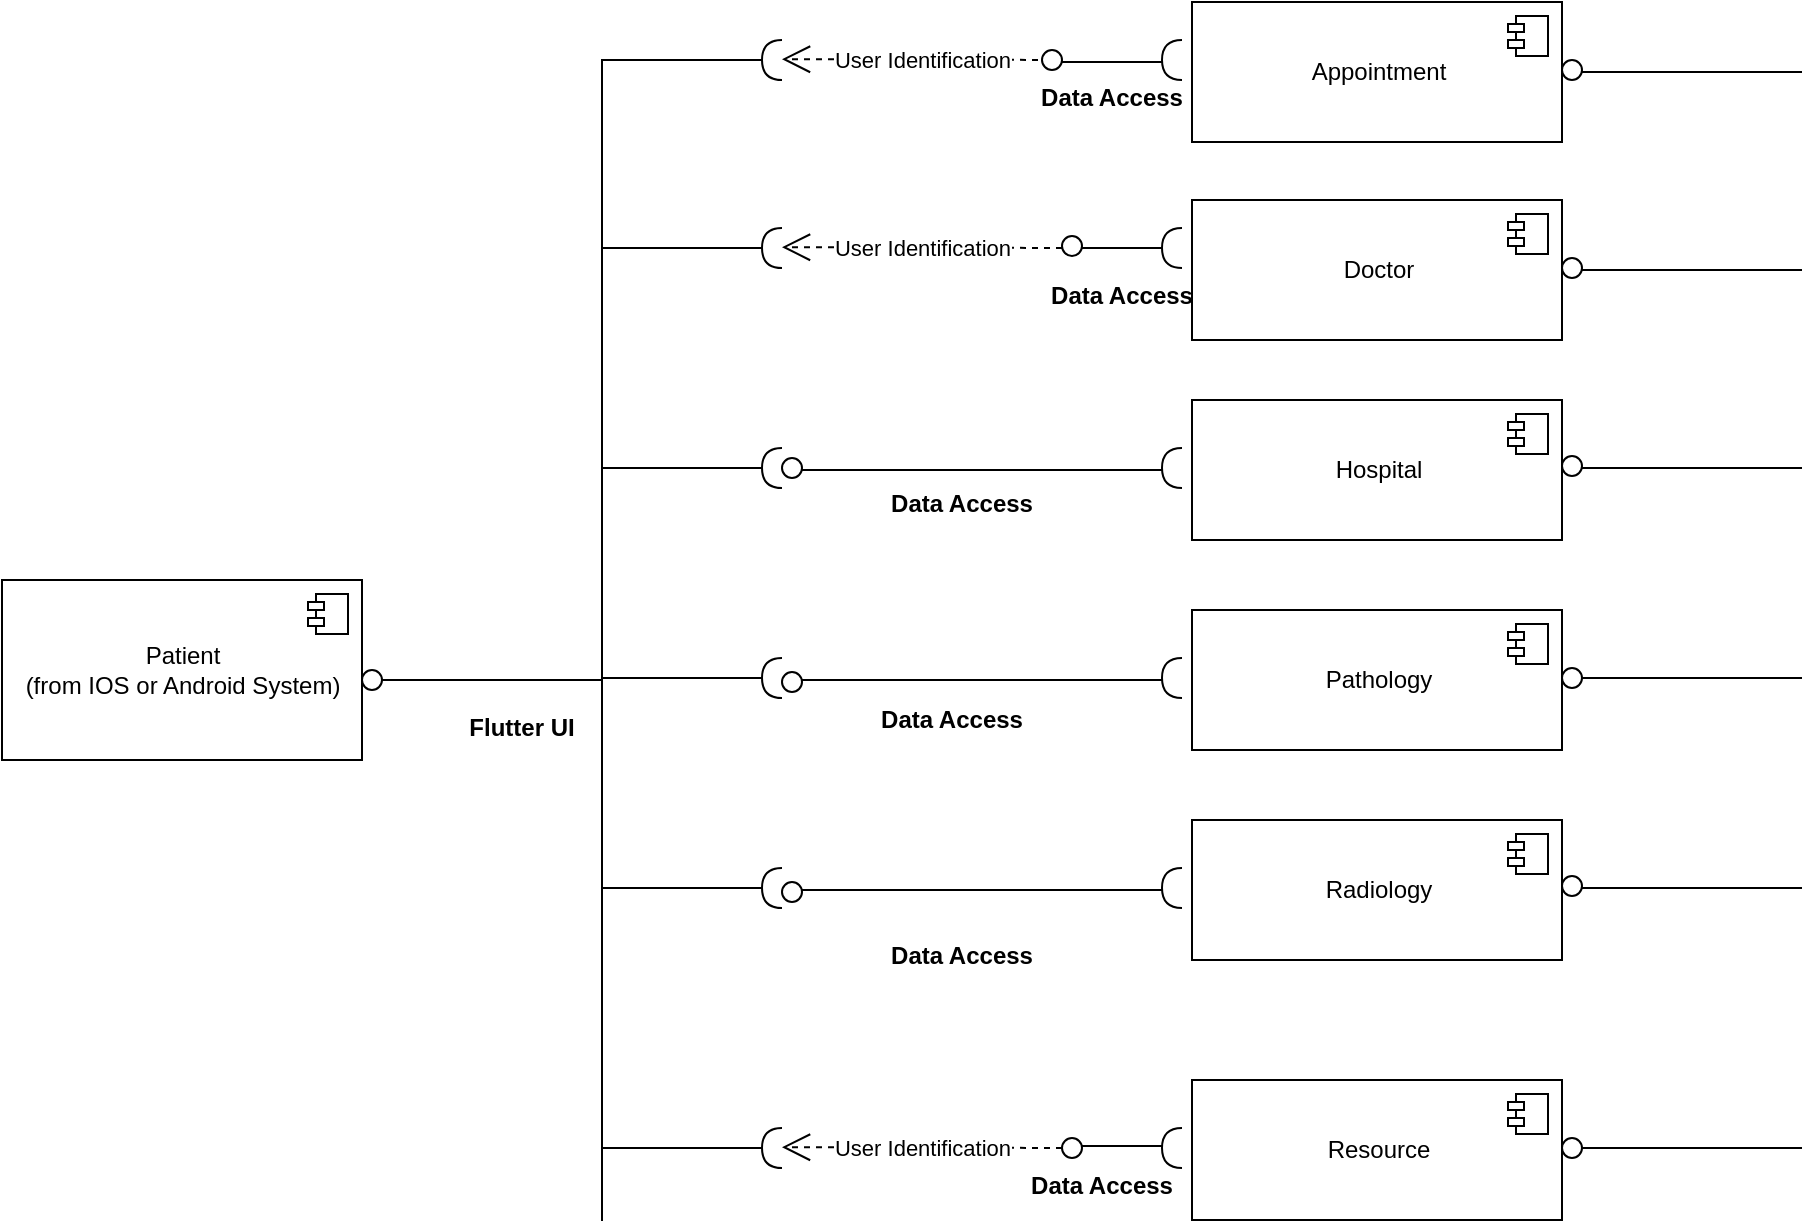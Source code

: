<mxfile version="13.7.4" type="github"><diagram id="YX7MiERC9K4oWgVZZS3x" name="Page-1"><mxGraphModel dx="1006" dy="1585" grid="1" gridSize="10" guides="1" tooltips="1" connect="1" arrows="1" fold="1" page="1" pageScale="1" pageWidth="827" pageHeight="1169" math="0" shadow="0"><root><mxCell id="0"/><mxCell id="1" parent="0"/><mxCell id="awVyyXwQa8BRwQ2f89gQ-1" value="Patient&lt;br&gt;(from IOS or Android System)" style="html=1;dropTarget=0;" vertex="1" parent="1"><mxGeometry x="100" y="230" width="180" height="90" as="geometry"/></mxCell><mxCell id="awVyyXwQa8BRwQ2f89gQ-2" value="" style="shape=component;jettyWidth=8;jettyHeight=4;" vertex="1" parent="awVyyXwQa8BRwQ2f89gQ-1"><mxGeometry x="1" width="20" height="20" relative="1" as="geometry"><mxPoint x="-27" y="7" as="offset"/></mxGeometry></mxCell><mxCell id="awVyyXwQa8BRwQ2f89gQ-7" value="" style="shape=mxgraph.bpmn.shape;html=1;verticalLabelPosition=bottom;labelBackgroundColor=#ffffff;verticalAlign=top;align=center;perimeter=ellipsePerimeter;outlineConnect=0;outline=standard;symbol=general;" vertex="1" parent="1"><mxGeometry x="280" y="275" width="10" height="10" as="geometry"/></mxCell><mxCell id="awVyyXwQa8BRwQ2f89gQ-8" value="Flutter UI" style="text;align=center;fontStyle=1;verticalAlign=middle;spacingLeft=3;spacingRight=3;strokeColor=none;rotatable=0;points=[[0,0.5],[1,0.5]];portConstraint=eastwest;" vertex="1" parent="1"><mxGeometry x="320" y="290" width="80" height="26" as="geometry"/></mxCell><mxCell id="awVyyXwQa8BRwQ2f89gQ-18" value="" style="line;strokeWidth=1;fillColor=none;align=left;verticalAlign=middle;spacingTop=-1;spacingLeft=3;spacingRight=3;rotatable=0;labelPosition=right;points=[];portConstraint=eastwest;" vertex="1" parent="1"><mxGeometry x="290" y="276" width="110" height="8" as="geometry"/></mxCell><mxCell id="awVyyXwQa8BRwQ2f89gQ-20" value="" style="shape=partialRectangle;whiteSpace=wrap;html=1;bottom=0;right=0;fillColor=none;" vertex="1" parent="1"><mxGeometry x="400" y="-30" width="80" height="580" as="geometry"/></mxCell><mxCell id="awVyyXwQa8BRwQ2f89gQ-21" value="" style="shape=requiredInterface;html=1;verticalLabelPosition=bottom;direction=west;" vertex="1" parent="1"><mxGeometry x="480" y="-40" width="10" height="20" as="geometry"/></mxCell><mxCell id="awVyyXwQa8BRwQ2f89gQ-22" value="User Identification" style="endArrow=open;endSize=12;dashed=1;html=1;" edge="1" parent="1"><mxGeometry width="160" relative="1" as="geometry"><mxPoint x="630" y="-30" as="sourcePoint"/><mxPoint x="490" y="-30.42" as="targetPoint"/></mxGeometry></mxCell><mxCell id="awVyyXwQa8BRwQ2f89gQ-23" value="" style="shape=mxgraph.bpmn.shape;html=1;verticalLabelPosition=bottom;labelBackgroundColor=#ffffff;verticalAlign=top;align=center;perimeter=ellipsePerimeter;outlineConnect=0;outline=standard;symbol=general;" vertex="1" parent="1"><mxGeometry x="620" y="-35" width="10" height="10" as="geometry"/></mxCell><mxCell id="awVyyXwQa8BRwQ2f89gQ-25" value="" style="line;strokeWidth=1;fillColor=none;align=left;verticalAlign=middle;spacingTop=-1;spacingLeft=3;spacingRight=3;rotatable=0;labelPosition=right;points=[];portConstraint=eastwest;" vertex="1" parent="1"><mxGeometry x="630" y="-33" width="50" height="8" as="geometry"/></mxCell><mxCell id="awVyyXwQa8BRwQ2f89gQ-27" value="" style="line;strokeWidth=1;fillColor=none;align=left;verticalAlign=middle;spacingTop=-1;spacingLeft=3;spacingRight=3;rotatable=0;labelPosition=right;points=[];portConstraint=eastwest;" vertex="1" parent="1"><mxGeometry x="400" y="60" width="80" height="8" as="geometry"/></mxCell><mxCell id="awVyyXwQa8BRwQ2f89gQ-28" value="" style="shape=requiredInterface;html=1;verticalLabelPosition=bottom;direction=west;" vertex="1" parent="1"><mxGeometry x="480" y="54" width="10" height="20" as="geometry"/></mxCell><mxCell id="awVyyXwQa8BRwQ2f89gQ-29" value="User Identification" style="endArrow=open;endSize=12;dashed=1;html=1;" edge="1" parent="1"><mxGeometry width="160" relative="1" as="geometry"><mxPoint x="630" y="64" as="sourcePoint"/><mxPoint x="490" y="63.58" as="targetPoint"/></mxGeometry></mxCell><mxCell id="awVyyXwQa8BRwQ2f89gQ-30" value="" style="shape=mxgraph.bpmn.shape;html=1;verticalLabelPosition=bottom;labelBackgroundColor=#ffffff;verticalAlign=top;align=center;perimeter=ellipsePerimeter;outlineConnect=0;outline=standard;symbol=general;" vertex="1" parent="1"><mxGeometry x="630" y="58" width="10" height="10" as="geometry"/></mxCell><mxCell id="awVyyXwQa8BRwQ2f89gQ-31" value="" style="line;strokeWidth=1;fillColor=none;align=left;verticalAlign=middle;spacingTop=-1;spacingLeft=3;spacingRight=3;rotatable=0;labelPosition=right;points=[];portConstraint=eastwest;" vertex="1" parent="1"><mxGeometry x="640" y="60" width="40" height="8" as="geometry"/></mxCell><mxCell id="awVyyXwQa8BRwQ2f89gQ-32" value="" style="shape=requiredInterface;html=1;verticalLabelPosition=bottom;direction=west;" vertex="1" parent="1"><mxGeometry x="680" y="54" width="10" height="20" as="geometry"/></mxCell><mxCell id="awVyyXwQa8BRwQ2f89gQ-35" value="" style="shape=requiredInterface;html=1;verticalLabelPosition=bottom;direction=west;" vertex="1" parent="1"><mxGeometry x="680" y="-40" width="10" height="20" as="geometry"/></mxCell><mxCell id="awVyyXwQa8BRwQ2f89gQ-36" value="Data Access" style="text;align=center;fontStyle=1;verticalAlign=middle;spacingLeft=3;spacingRight=3;strokeColor=none;rotatable=0;points=[[0,0.5],[1,0.5]];portConstraint=eastwest;" vertex="1" parent="1"><mxGeometry x="615" y="-25" width="80" height="26" as="geometry"/></mxCell><mxCell id="awVyyXwQa8BRwQ2f89gQ-37" value="Data Access" style="text;align=center;fontStyle=1;verticalAlign=middle;spacingLeft=3;spacingRight=3;strokeColor=none;rotatable=0;points=[[0,0.5],[1,0.5]];portConstraint=eastwest;" vertex="1" parent="1"><mxGeometry x="620" y="74" width="80" height="26" as="geometry"/></mxCell><mxCell id="awVyyXwQa8BRwQ2f89gQ-38" value="Appointment" style="html=1;dropTarget=0;" vertex="1" parent="1"><mxGeometry x="695" y="-59" width="185" height="70" as="geometry"/></mxCell><mxCell id="awVyyXwQa8BRwQ2f89gQ-39" value="" style="shape=component;jettyWidth=8;jettyHeight=4;" vertex="1" parent="awVyyXwQa8BRwQ2f89gQ-38"><mxGeometry x="1" width="20" height="20" relative="1" as="geometry"><mxPoint x="-27" y="7" as="offset"/></mxGeometry></mxCell><mxCell id="awVyyXwQa8BRwQ2f89gQ-40" value="" style="shape=mxgraph.bpmn.shape;html=1;verticalLabelPosition=bottom;labelBackgroundColor=#ffffff;verticalAlign=top;align=center;perimeter=ellipsePerimeter;outlineConnect=0;outline=standard;symbol=general;" vertex="1" parent="1"><mxGeometry x="880" y="-30" width="10" height="10" as="geometry"/></mxCell><mxCell id="awVyyXwQa8BRwQ2f89gQ-41" value="" style="line;strokeWidth=1;fillColor=none;align=left;verticalAlign=middle;spacingTop=-1;spacingLeft=3;spacingRight=3;rotatable=0;labelPosition=right;points=[];portConstraint=eastwest;" vertex="1" parent="1"><mxGeometry x="890" y="-28" width="110" height="8" as="geometry"/></mxCell><mxCell id="awVyyXwQa8BRwQ2f89gQ-43" value="Doctor" style="html=1;dropTarget=0;" vertex="1" parent="1"><mxGeometry x="695" y="40" width="185" height="70" as="geometry"/></mxCell><mxCell id="awVyyXwQa8BRwQ2f89gQ-44" value="" style="shape=component;jettyWidth=8;jettyHeight=4;" vertex="1" parent="awVyyXwQa8BRwQ2f89gQ-43"><mxGeometry x="1" width="20" height="20" relative="1" as="geometry"><mxPoint x="-27" y="7" as="offset"/></mxGeometry></mxCell><mxCell id="awVyyXwQa8BRwQ2f89gQ-45" value="" style="shape=mxgraph.bpmn.shape;html=1;verticalLabelPosition=bottom;labelBackgroundColor=#ffffff;verticalAlign=top;align=center;perimeter=ellipsePerimeter;outlineConnect=0;outline=standard;symbol=general;" vertex="1" parent="1"><mxGeometry x="880" y="69" width="10" height="10" as="geometry"/></mxCell><mxCell id="awVyyXwQa8BRwQ2f89gQ-46" value="" style="line;strokeWidth=1;fillColor=none;align=left;verticalAlign=middle;spacingTop=-1;spacingLeft=3;spacingRight=3;rotatable=0;labelPosition=right;points=[];portConstraint=eastwest;" vertex="1" parent="1"><mxGeometry x="890" y="71" width="110" height="8" as="geometry"/></mxCell><mxCell id="awVyyXwQa8BRwQ2f89gQ-48" value="" style="line;strokeWidth=1;fillColor=none;align=left;verticalAlign=middle;spacingTop=-1;spacingLeft=3;spacingRight=3;rotatable=0;labelPosition=right;points=[];portConstraint=eastwest;" vertex="1" parent="1"><mxGeometry x="400" y="170" width="80" height="8" as="geometry"/></mxCell><mxCell id="awVyyXwQa8BRwQ2f89gQ-57" value="" style="shape=requiredInterface;html=1;verticalLabelPosition=bottom;direction=west;" vertex="1" parent="1"><mxGeometry x="480" y="164" width="10" height="20" as="geometry"/></mxCell><mxCell id="awVyyXwQa8BRwQ2f89gQ-58" value="" style="shape=mxgraph.bpmn.shape;html=1;verticalLabelPosition=bottom;labelBackgroundColor=#ffffff;verticalAlign=top;align=center;perimeter=ellipsePerimeter;outlineConnect=0;outline=standard;symbol=general;" vertex="1" parent="1"><mxGeometry x="490" y="169" width="10" height="10" as="geometry"/></mxCell><mxCell id="awVyyXwQa8BRwQ2f89gQ-59" value="" style="line;strokeWidth=1;fillColor=none;align=left;verticalAlign=middle;spacingTop=-1;spacingLeft=3;spacingRight=3;rotatable=0;labelPosition=right;points=[];portConstraint=eastwest;" vertex="1" parent="1"><mxGeometry x="500" y="171" width="180" height="8" as="geometry"/></mxCell><mxCell id="awVyyXwQa8BRwQ2f89gQ-62" value="" style="shape=requiredInterface;html=1;verticalLabelPosition=bottom;direction=west;" vertex="1" parent="1"><mxGeometry x="680" y="164" width="10" height="20" as="geometry"/></mxCell><mxCell id="awVyyXwQa8BRwQ2f89gQ-63" value="Data Access" style="text;align=center;fontStyle=1;verticalAlign=middle;spacingLeft=3;spacingRight=3;strokeColor=none;rotatable=0;points=[[0,0.5],[1,0.5]];portConstraint=eastwest;" vertex="1" parent="1"><mxGeometry x="540" y="178" width="80" height="26" as="geometry"/></mxCell><mxCell id="awVyyXwQa8BRwQ2f89gQ-77" value="Hospital" style="html=1;dropTarget=0;" vertex="1" parent="1"><mxGeometry x="695" y="140" width="185" height="70" as="geometry"/></mxCell><mxCell id="awVyyXwQa8BRwQ2f89gQ-78" value="" style="shape=component;jettyWidth=8;jettyHeight=4;" vertex="1" parent="awVyyXwQa8BRwQ2f89gQ-77"><mxGeometry x="1" width="20" height="20" relative="1" as="geometry"><mxPoint x="-27" y="7" as="offset"/></mxGeometry></mxCell><mxCell id="awVyyXwQa8BRwQ2f89gQ-80" value="" style="shape=mxgraph.bpmn.shape;html=1;verticalLabelPosition=bottom;labelBackgroundColor=#ffffff;verticalAlign=top;align=center;perimeter=ellipsePerimeter;outlineConnect=0;outline=standard;symbol=general;" vertex="1" parent="1"><mxGeometry x="880" y="168" width="10" height="10" as="geometry"/></mxCell><mxCell id="awVyyXwQa8BRwQ2f89gQ-81" value="" style="line;strokeWidth=1;fillColor=none;align=left;verticalAlign=middle;spacingTop=-1;spacingLeft=3;spacingRight=3;rotatable=0;labelPosition=right;points=[];portConstraint=eastwest;" vertex="1" parent="1"><mxGeometry x="890" y="170" width="110" height="8" as="geometry"/></mxCell><mxCell id="awVyyXwQa8BRwQ2f89gQ-82" value="" style="line;strokeWidth=1;fillColor=none;align=left;verticalAlign=middle;spacingTop=-1;spacingLeft=3;spacingRight=3;rotatable=0;labelPosition=right;points=[];portConstraint=eastwest;" vertex="1" parent="1"><mxGeometry x="400" y="275" width="80" height="8" as="geometry"/></mxCell><mxCell id="awVyyXwQa8BRwQ2f89gQ-83" value="" style="shape=requiredInterface;html=1;verticalLabelPosition=bottom;direction=west;" vertex="1" parent="1"><mxGeometry x="480" y="269" width="10" height="20" as="geometry"/></mxCell><mxCell id="awVyyXwQa8BRwQ2f89gQ-84" value="" style="line;strokeWidth=1;fillColor=none;align=left;verticalAlign=middle;spacingTop=-1;spacingLeft=3;spacingRight=3;rotatable=0;labelPosition=right;points=[];portConstraint=eastwest;" vertex="1" parent="1"><mxGeometry x="500" y="276" width="180" height="8" as="geometry"/></mxCell><mxCell id="awVyyXwQa8BRwQ2f89gQ-85" value="" style="shape=requiredInterface;html=1;verticalLabelPosition=bottom;direction=west;" vertex="1" parent="1"><mxGeometry x="680" y="269" width="10" height="20" as="geometry"/></mxCell><mxCell id="awVyyXwQa8BRwQ2f89gQ-86" value="Pathology" style="html=1;dropTarget=0;" vertex="1" parent="1"><mxGeometry x="695" y="245" width="185" height="70" as="geometry"/></mxCell><mxCell id="awVyyXwQa8BRwQ2f89gQ-87" value="" style="shape=component;jettyWidth=8;jettyHeight=4;" vertex="1" parent="awVyyXwQa8BRwQ2f89gQ-86"><mxGeometry x="1" width="20" height="20" relative="1" as="geometry"><mxPoint x="-27" y="7" as="offset"/></mxGeometry></mxCell><mxCell id="awVyyXwQa8BRwQ2f89gQ-88" value="" style="line;strokeWidth=1;fillColor=none;align=left;verticalAlign=middle;spacingTop=-1;spacingLeft=3;spacingRight=3;rotatable=0;labelPosition=right;points=[];portConstraint=eastwest;" vertex="1" parent="1"><mxGeometry x="890" y="275" width="110" height="8" as="geometry"/></mxCell><mxCell id="awVyyXwQa8BRwQ2f89gQ-89" value="" style="line;strokeWidth=1;fillColor=none;align=left;verticalAlign=middle;spacingTop=-1;spacingLeft=3;spacingRight=3;rotatable=0;labelPosition=right;points=[];portConstraint=eastwest;" vertex="1" parent="1"><mxGeometry x="400" y="380" width="80" height="8" as="geometry"/></mxCell><mxCell id="awVyyXwQa8BRwQ2f89gQ-90" value="" style="shape=requiredInterface;html=1;verticalLabelPosition=bottom;direction=west;" vertex="1" parent="1"><mxGeometry x="480" y="374" width="10" height="20" as="geometry"/></mxCell><mxCell id="awVyyXwQa8BRwQ2f89gQ-91" value="" style="line;strokeWidth=1;fillColor=none;align=left;verticalAlign=middle;spacingTop=-1;spacingLeft=3;spacingRight=3;rotatable=0;labelPosition=right;points=[];portConstraint=eastwest;" vertex="1" parent="1"><mxGeometry x="500" y="381" width="180" height="8" as="geometry"/></mxCell><mxCell id="awVyyXwQa8BRwQ2f89gQ-92" value="" style="shape=requiredInterface;html=1;verticalLabelPosition=bottom;direction=west;" vertex="1" parent="1"><mxGeometry x="680" y="374" width="10" height="20" as="geometry"/></mxCell><mxCell id="awVyyXwQa8BRwQ2f89gQ-93" value="Radiology" style="html=1;dropTarget=0;" vertex="1" parent="1"><mxGeometry x="695" y="350" width="185" height="70" as="geometry"/></mxCell><mxCell id="awVyyXwQa8BRwQ2f89gQ-94" value="" style="shape=component;jettyWidth=8;jettyHeight=4;" vertex="1" parent="awVyyXwQa8BRwQ2f89gQ-93"><mxGeometry x="1" width="20" height="20" relative="1" as="geometry"><mxPoint x="-27" y="7" as="offset"/></mxGeometry></mxCell><mxCell id="awVyyXwQa8BRwQ2f89gQ-95" value="" style="line;strokeWidth=1;fillColor=none;align=left;verticalAlign=middle;spacingTop=-1;spacingLeft=3;spacingRight=3;rotatable=0;labelPosition=right;points=[];portConstraint=eastwest;" vertex="1" parent="1"><mxGeometry x="890" y="380" width="110" height="8" as="geometry"/></mxCell><mxCell id="awVyyXwQa8BRwQ2f89gQ-96" value="" style="line;strokeWidth=1;fillColor=none;align=left;verticalAlign=middle;spacingTop=-1;spacingLeft=3;spacingRight=3;rotatable=0;labelPosition=right;points=[];portConstraint=eastwest;" vertex="1" parent="1"><mxGeometry x="400" y="510" width="80" height="8" as="geometry"/></mxCell><mxCell id="awVyyXwQa8BRwQ2f89gQ-97" value="" style="shape=requiredInterface;html=1;verticalLabelPosition=bottom;direction=west;" vertex="1" parent="1"><mxGeometry x="480" y="504" width="10" height="20" as="geometry"/></mxCell><mxCell id="awVyyXwQa8BRwQ2f89gQ-99" value="" style="shape=requiredInterface;html=1;verticalLabelPosition=bottom;direction=west;" vertex="1" parent="1"><mxGeometry x="680" y="504" width="10" height="20" as="geometry"/></mxCell><mxCell id="awVyyXwQa8BRwQ2f89gQ-100" value="Resource" style="html=1;dropTarget=0;" vertex="1" parent="1"><mxGeometry x="695" y="480" width="185" height="70" as="geometry"/></mxCell><mxCell id="awVyyXwQa8BRwQ2f89gQ-101" value="" style="shape=component;jettyWidth=8;jettyHeight=4;" vertex="1" parent="awVyyXwQa8BRwQ2f89gQ-100"><mxGeometry x="1" width="20" height="20" relative="1" as="geometry"><mxPoint x="-27" y="7" as="offset"/></mxGeometry></mxCell><mxCell id="awVyyXwQa8BRwQ2f89gQ-102" value="" style="line;strokeWidth=1;fillColor=none;align=left;verticalAlign=middle;spacingTop=-1;spacingLeft=3;spacingRight=3;rotatable=0;labelPosition=right;points=[];portConstraint=eastwest;" vertex="1" parent="1"><mxGeometry x="890" y="510" width="110" height="8" as="geometry"/></mxCell><mxCell id="awVyyXwQa8BRwQ2f89gQ-103" value="" style="shape=mxgraph.bpmn.shape;html=1;verticalLabelPosition=bottom;labelBackgroundColor=#ffffff;verticalAlign=top;align=center;perimeter=ellipsePerimeter;outlineConnect=0;outline=standard;symbol=general;" vertex="1" parent="1"><mxGeometry x="490" y="276" width="10" height="10" as="geometry"/></mxCell><mxCell id="awVyyXwQa8BRwQ2f89gQ-104" value="" style="shape=mxgraph.bpmn.shape;html=1;verticalLabelPosition=bottom;labelBackgroundColor=#ffffff;verticalAlign=top;align=center;perimeter=ellipsePerimeter;outlineConnect=0;outline=standard;symbol=general;" vertex="1" parent="1"><mxGeometry x="490" y="381" width="10" height="10" as="geometry"/></mxCell><mxCell id="awVyyXwQa8BRwQ2f89gQ-106" value="" style="shape=mxgraph.bpmn.shape;html=1;verticalLabelPosition=bottom;labelBackgroundColor=#ffffff;verticalAlign=top;align=center;perimeter=ellipsePerimeter;outlineConnect=0;outline=standard;symbol=general;" vertex="1" parent="1"><mxGeometry x="880" y="274" width="10" height="10" as="geometry"/></mxCell><mxCell id="awVyyXwQa8BRwQ2f89gQ-107" value="" style="shape=mxgraph.bpmn.shape;html=1;verticalLabelPosition=bottom;labelBackgroundColor=#ffffff;verticalAlign=top;align=center;perimeter=ellipsePerimeter;outlineConnect=0;outline=standard;symbol=general;" vertex="1" parent="1"><mxGeometry x="880" y="378" width="10" height="10" as="geometry"/></mxCell><mxCell id="awVyyXwQa8BRwQ2f89gQ-108" value="" style="shape=mxgraph.bpmn.shape;html=1;verticalLabelPosition=bottom;labelBackgroundColor=#ffffff;verticalAlign=top;align=center;perimeter=ellipsePerimeter;outlineConnect=0;outline=standard;symbol=general;" vertex="1" parent="1"><mxGeometry x="880" y="509" width="10" height="10" as="geometry"/></mxCell><mxCell id="awVyyXwQa8BRwQ2f89gQ-109" value="Data Access" style="text;align=center;fontStyle=1;verticalAlign=middle;spacingLeft=3;spacingRight=3;strokeColor=none;rotatable=0;points=[[0,0.5],[1,0.5]];portConstraint=eastwest;" vertex="1" parent="1"><mxGeometry x="535" y="286" width="80" height="26" as="geometry"/></mxCell><mxCell id="awVyyXwQa8BRwQ2f89gQ-110" value="Data Access" style="text;align=center;fontStyle=1;verticalAlign=middle;spacingLeft=3;spacingRight=3;strokeColor=none;rotatable=0;points=[[0,0.5],[1,0.5]];portConstraint=eastwest;" vertex="1" parent="1"><mxGeometry x="610" y="519" width="80" height="26" as="geometry"/></mxCell><mxCell id="awVyyXwQa8BRwQ2f89gQ-111" value="User Identification" style="endArrow=open;endSize=12;dashed=1;html=1;" edge="1" parent="1"><mxGeometry width="160" relative="1" as="geometry"><mxPoint x="630" y="514" as="sourcePoint"/><mxPoint x="490" y="513.58" as="targetPoint"/></mxGeometry></mxCell><mxCell id="awVyyXwQa8BRwQ2f89gQ-113" value="" style="shape=mxgraph.bpmn.shape;html=1;verticalLabelPosition=bottom;labelBackgroundColor=#ffffff;verticalAlign=top;align=center;perimeter=ellipsePerimeter;outlineConnect=0;outline=standard;symbol=general;" vertex="1" parent="1"><mxGeometry x="630" y="509" width="10" height="10" as="geometry"/></mxCell><mxCell id="awVyyXwQa8BRwQ2f89gQ-114" value="" style="line;strokeWidth=1;fillColor=none;align=left;verticalAlign=middle;spacingTop=-1;spacingLeft=3;spacingRight=3;rotatable=0;labelPosition=right;points=[];portConstraint=eastwest;" vertex="1" parent="1"><mxGeometry x="640" y="509" width="40" height="8" as="geometry"/></mxCell><mxCell id="awVyyXwQa8BRwQ2f89gQ-115" value="Data Access" style="text;align=center;fontStyle=1;verticalAlign=middle;spacingLeft=3;spacingRight=3;strokeColor=none;rotatable=0;points=[[0,0.5],[1,0.5]];portConstraint=eastwest;" vertex="1" parent="1"><mxGeometry x="540" y="404" width="80" height="26" as="geometry"/></mxCell></root></mxGraphModel></diagram></mxfile>